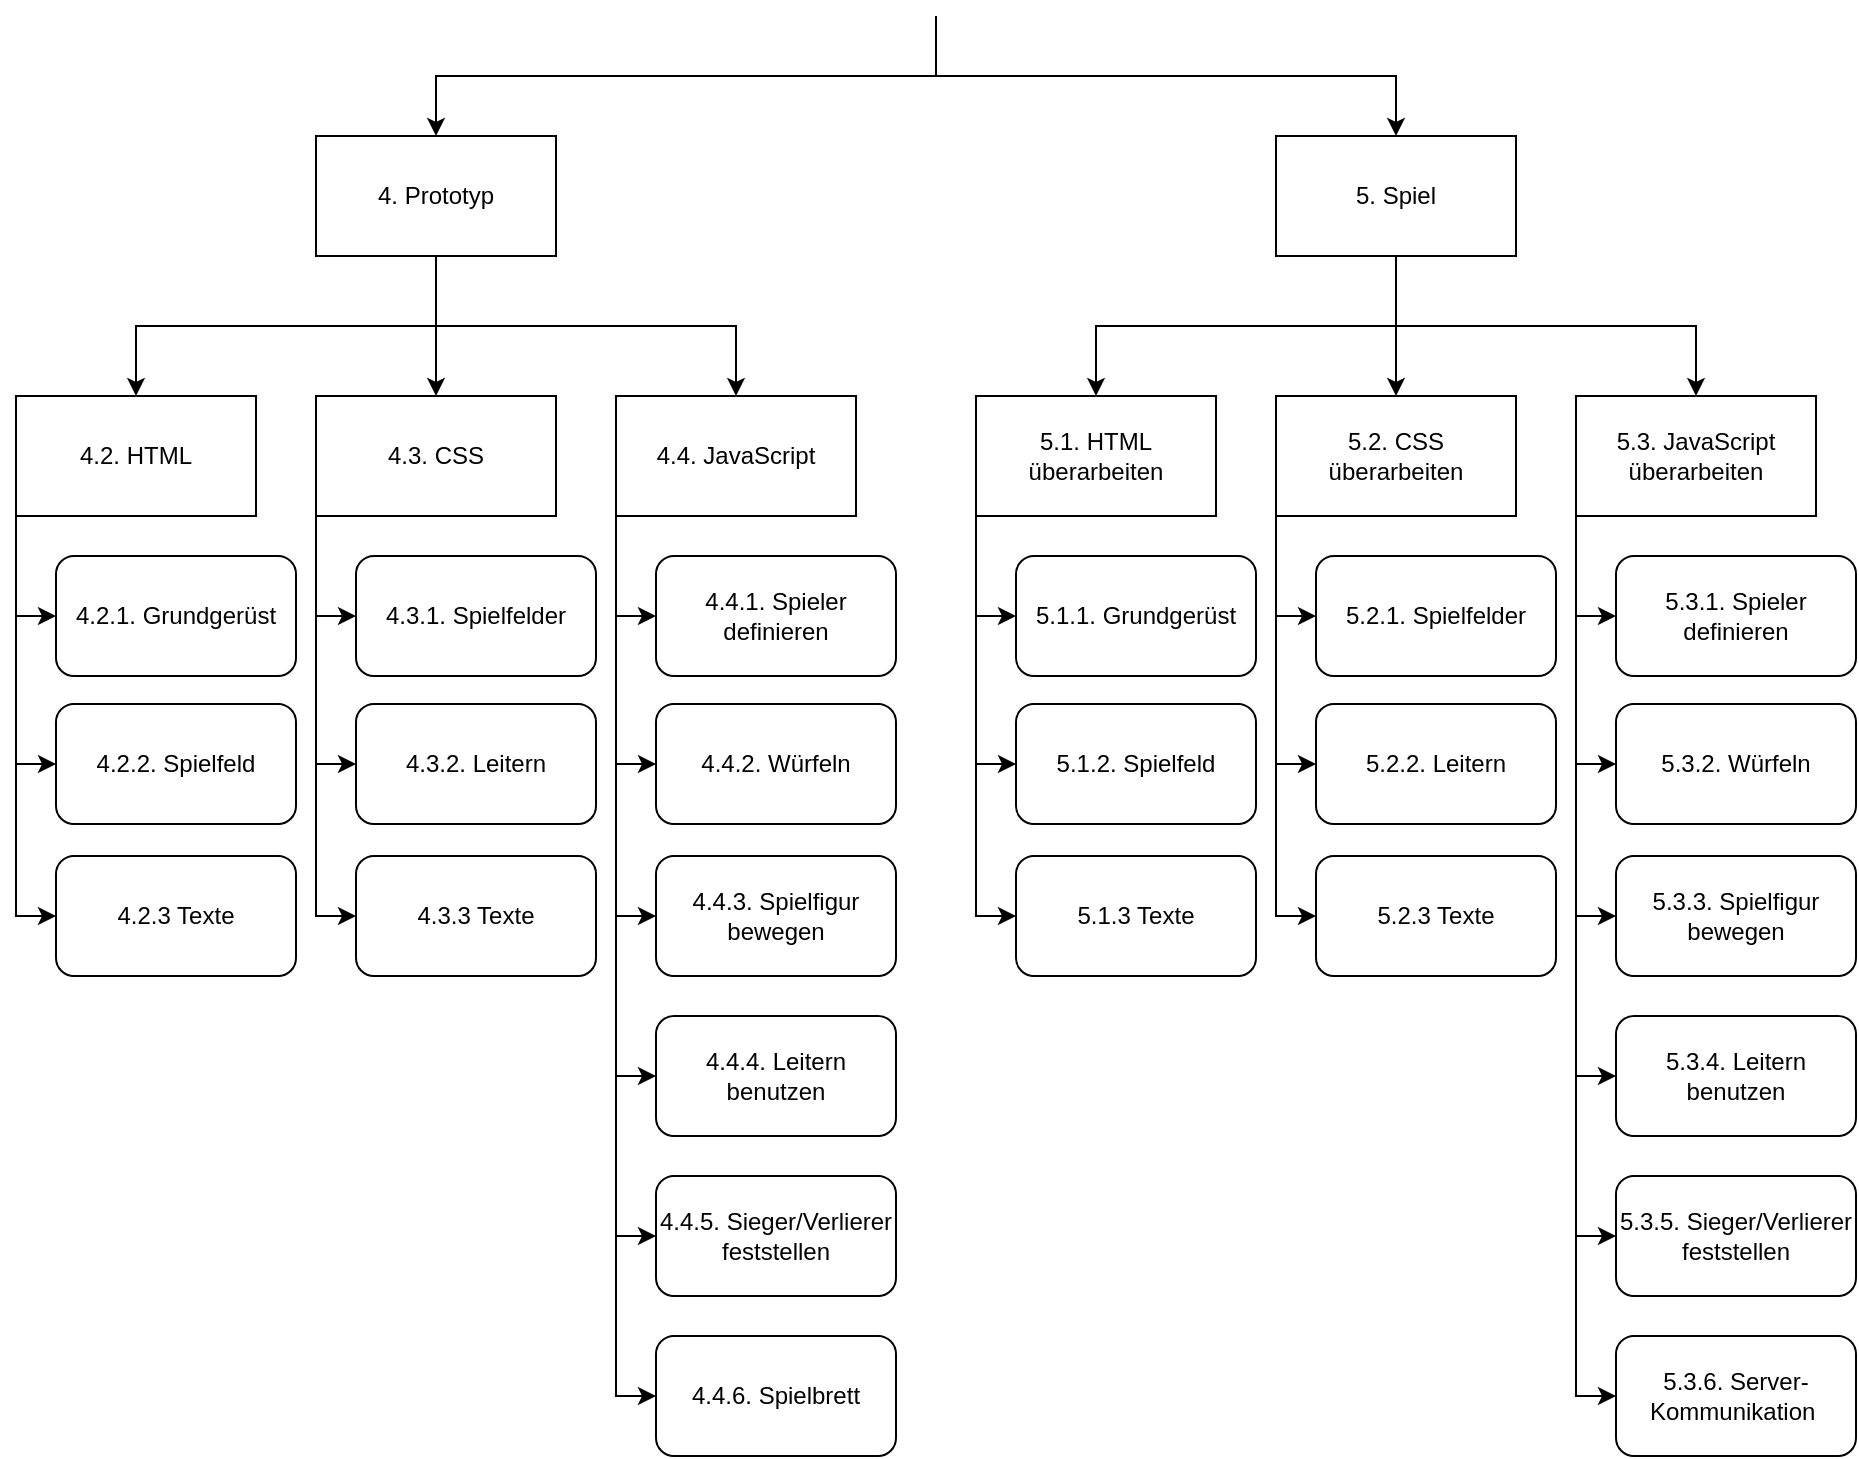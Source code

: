 <mxfile version="18.0.6" type="device"><diagram id="Z_kDL-I8rnlbOUo07qfn" name="Seite-1"><mxGraphModel dx="1278" dy="657" grid="1" gridSize="10" guides="1" tooltips="1" connect="1" arrows="1" fold="1" page="1" pageScale="1" pageWidth="1169" pageHeight="827" math="0" shadow="0"><root><mxCell id="0"/><mxCell id="1" parent="0"/><mxCell id="gsOvIQx9XBHDjJJ4B2__-1" style="edgeStyle=orthogonalEdgeStyle;rounded=0;orthogonalLoop=1;jettySize=auto;html=1;exitX=0;exitY=1;exitDx=0;exitDy=0;entryX=0;entryY=0.5;entryDx=0;entryDy=0;" edge="1" parent="1" source="gbBq6D0N8bntrZD7_JWm-22" target="gbBq6D0N8bntrZD7_JWm-25"><mxGeometry relative="1" as="geometry"/></mxCell><mxCell id="gsOvIQx9XBHDjJJ4B2__-2" style="edgeStyle=orthogonalEdgeStyle;rounded=0;orthogonalLoop=1;jettySize=auto;html=1;exitX=0;exitY=1;exitDx=0;exitDy=0;entryX=0;entryY=0.5;entryDx=0;entryDy=0;" edge="1" parent="1" source="gbBq6D0N8bntrZD7_JWm-22" target="gbBq6D0N8bntrZD7_JWm-41"><mxGeometry relative="1" as="geometry"/></mxCell><mxCell id="gsOvIQx9XBHDjJJ4B2__-3" style="edgeStyle=orthogonalEdgeStyle;rounded=0;orthogonalLoop=1;jettySize=auto;html=1;exitX=0;exitY=1;exitDx=0;exitDy=0;entryX=0;entryY=0.5;entryDx=0;entryDy=0;" edge="1" parent="1" source="gbBq6D0N8bntrZD7_JWm-22" target="gbBq6D0N8bntrZD7_JWm-42"><mxGeometry relative="1" as="geometry"/></mxCell><mxCell id="gbBq6D0N8bntrZD7_JWm-22" value="4.2. HTML" style="rounded=0;whiteSpace=wrap;html=1;" parent="1" vertex="1"><mxGeometry x="119" y="206" width="120" height="60" as="geometry"/></mxCell><mxCell id="gsOvIQx9XBHDjJJ4B2__-4" style="edgeStyle=orthogonalEdgeStyle;rounded=0;orthogonalLoop=1;jettySize=auto;html=1;exitX=0;exitY=1;exitDx=0;exitDy=0;entryX=0;entryY=0.5;entryDx=0;entryDy=0;" edge="1" parent="1" source="gbBq6D0N8bntrZD7_JWm-23" target="gbBq6D0N8bntrZD7_JWm-26"><mxGeometry relative="1" as="geometry"/></mxCell><mxCell id="gsOvIQx9XBHDjJJ4B2__-5" style="edgeStyle=orthogonalEdgeStyle;rounded=0;orthogonalLoop=1;jettySize=auto;html=1;exitX=0;exitY=1;exitDx=0;exitDy=0;entryX=0;entryY=0.5;entryDx=0;entryDy=0;" edge="1" parent="1" source="gbBq6D0N8bntrZD7_JWm-23" target="gbBq6D0N8bntrZD7_JWm-43"><mxGeometry relative="1" as="geometry"/></mxCell><mxCell id="gsOvIQx9XBHDjJJ4B2__-6" style="edgeStyle=orthogonalEdgeStyle;rounded=0;orthogonalLoop=1;jettySize=auto;html=1;exitX=0;exitY=1;exitDx=0;exitDy=0;entryX=0;entryY=0.5;entryDx=0;entryDy=0;" edge="1" parent="1" source="gbBq6D0N8bntrZD7_JWm-23" target="APUUk6FbtsZryj_yHYkz-1"><mxGeometry relative="1" as="geometry"/></mxCell><mxCell id="gbBq6D0N8bntrZD7_JWm-23" value="4.3. CSS" style="rounded=0;whiteSpace=wrap;html=1;" parent="1" vertex="1"><mxGeometry x="269" y="206" width="120" height="60" as="geometry"/></mxCell><mxCell id="gsOvIQx9XBHDjJJ4B2__-8" style="edgeStyle=orthogonalEdgeStyle;rounded=0;orthogonalLoop=1;jettySize=auto;html=1;exitX=0;exitY=1;exitDx=0;exitDy=0;entryX=0;entryY=0.5;entryDx=0;entryDy=0;" edge="1" parent="1" source="gbBq6D0N8bntrZD7_JWm-24" target="gbBq6D0N8bntrZD7_JWm-44"><mxGeometry relative="1" as="geometry"/></mxCell><mxCell id="gsOvIQx9XBHDjJJ4B2__-9" style="edgeStyle=orthogonalEdgeStyle;rounded=0;orthogonalLoop=1;jettySize=auto;html=1;exitX=0;exitY=1;exitDx=0;exitDy=0;entryX=0;entryY=0.5;entryDx=0;entryDy=0;" edge="1" parent="1" source="gbBq6D0N8bntrZD7_JWm-24" target="-EOk6PUjx-pK4iK6B7TH-1"><mxGeometry relative="1" as="geometry"/></mxCell><mxCell id="gsOvIQx9XBHDjJJ4B2__-10" style="edgeStyle=orthogonalEdgeStyle;rounded=0;orthogonalLoop=1;jettySize=auto;html=1;exitX=0;exitY=1;exitDx=0;exitDy=0;entryX=0;entryY=0.5;entryDx=0;entryDy=0;" edge="1" parent="1" source="gbBq6D0N8bntrZD7_JWm-24" target="APUUk6FbtsZryj_yHYkz-2"><mxGeometry relative="1" as="geometry"/></mxCell><mxCell id="gsOvIQx9XBHDjJJ4B2__-11" style="edgeStyle=orthogonalEdgeStyle;rounded=0;orthogonalLoop=1;jettySize=auto;html=1;exitX=0;exitY=1;exitDx=0;exitDy=0;entryX=0;entryY=0.5;entryDx=0;entryDy=0;" edge="1" parent="1" source="gbBq6D0N8bntrZD7_JWm-24" target="APUUk6FbtsZryj_yHYkz-3"><mxGeometry relative="1" as="geometry"/></mxCell><mxCell id="gsOvIQx9XBHDjJJ4B2__-12" style="edgeStyle=orthogonalEdgeStyle;rounded=0;orthogonalLoop=1;jettySize=auto;html=1;exitX=0;exitY=1;exitDx=0;exitDy=0;entryX=0;entryY=0.5;entryDx=0;entryDy=0;" edge="1" parent="1" source="gbBq6D0N8bntrZD7_JWm-24" target="H_iQr3KEPCLOcAiWiK6b-1"><mxGeometry relative="1" as="geometry"/></mxCell><mxCell id="gsOvIQx9XBHDjJJ4B2__-13" style="edgeStyle=orthogonalEdgeStyle;rounded=0;orthogonalLoop=1;jettySize=auto;html=1;exitX=0;exitY=1;exitDx=0;exitDy=0;entryX=0;entryY=0.5;entryDx=0;entryDy=0;" edge="1" parent="1" source="gbBq6D0N8bntrZD7_JWm-24" target="JYIv7YrEuBTFEIO1hS4O-1"><mxGeometry relative="1" as="geometry"/></mxCell><mxCell id="gbBq6D0N8bntrZD7_JWm-24" value="4.4. JavaScript" style="rounded=0;whiteSpace=wrap;html=1;" parent="1" vertex="1"><mxGeometry x="419" y="206" width="120" height="60" as="geometry"/></mxCell><mxCell id="gbBq6D0N8bntrZD7_JWm-25" value="4.2.1. Grundgerüst" style="rounded=1;whiteSpace=wrap;html=1;" parent="1" vertex="1"><mxGeometry x="139" y="286" width="120" height="60" as="geometry"/></mxCell><mxCell id="gbBq6D0N8bntrZD7_JWm-26" value="4.3.1. Spielfelder" style="rounded=1;whiteSpace=wrap;html=1;" parent="1" vertex="1"><mxGeometry x="289" y="286" width="120" height="60" as="geometry"/></mxCell><mxCell id="gbBq6D0N8bntrZD7_JWm-29" style="edgeStyle=orthogonalEdgeStyle;rounded=0;orthogonalLoop=1;jettySize=auto;html=1;exitX=0.5;exitY=1;exitDx=0;exitDy=0;entryX=0.5;entryY=0;entryDx=0;entryDy=0;" parent="1" source="gbBq6D0N8bntrZD7_JWm-28" target="gbBq6D0N8bntrZD7_JWm-22" edge="1"><mxGeometry relative="1" as="geometry"/></mxCell><mxCell id="gbBq6D0N8bntrZD7_JWm-30" style="edgeStyle=orthogonalEdgeStyle;rounded=0;orthogonalLoop=1;jettySize=auto;html=1;exitX=0.5;exitY=1;exitDx=0;exitDy=0;" parent="1" source="gbBq6D0N8bntrZD7_JWm-28" target="gbBq6D0N8bntrZD7_JWm-23" edge="1"><mxGeometry relative="1" as="geometry"/></mxCell><mxCell id="gbBq6D0N8bntrZD7_JWm-31" style="edgeStyle=orthogonalEdgeStyle;rounded=0;orthogonalLoop=1;jettySize=auto;html=1;exitX=0.5;exitY=1;exitDx=0;exitDy=0;entryX=0.5;entryY=0;entryDx=0;entryDy=0;" parent="1" source="gbBq6D0N8bntrZD7_JWm-28" target="gbBq6D0N8bntrZD7_JWm-24" edge="1"><mxGeometry relative="1" as="geometry"/></mxCell><mxCell id="gbBq6D0N8bntrZD7_JWm-39" style="edgeStyle=orthogonalEdgeStyle;rounded=0;orthogonalLoop=1;jettySize=auto;html=1;exitX=0.5;exitY=0;exitDx=0;exitDy=0;endArrow=none;endFill=0;startArrow=classic;startFill=1;" parent="1" source="gbBq6D0N8bntrZD7_JWm-28" edge="1"><mxGeometry relative="1" as="geometry"><mxPoint x="579" y="16" as="targetPoint"/><Array as="points"><mxPoint x="329" y="46"/><mxPoint x="579" y="46"/></Array></mxGeometry></mxCell><mxCell id="gbBq6D0N8bntrZD7_JWm-28" value="4. Prototyp" style="rounded=0;whiteSpace=wrap;html=1;" parent="1" vertex="1"><mxGeometry x="269" y="76" width="120" height="60" as="geometry"/></mxCell><mxCell id="gbBq6D0N8bntrZD7_JWm-36" style="edgeStyle=orthogonalEdgeStyle;rounded=0;orthogonalLoop=1;jettySize=auto;html=1;exitX=0.5;exitY=1;exitDx=0;exitDy=0;entryX=0.5;entryY=0;entryDx=0;entryDy=0;" parent="1" source="gbBq6D0N8bntrZD7_JWm-32" target="gbBq6D0N8bntrZD7_JWm-33" edge="1"><mxGeometry relative="1" as="geometry"/></mxCell><mxCell id="gbBq6D0N8bntrZD7_JWm-37" style="edgeStyle=orthogonalEdgeStyle;rounded=0;orthogonalLoop=1;jettySize=auto;html=1;exitX=0.5;exitY=1;exitDx=0;exitDy=0;" parent="1" source="gbBq6D0N8bntrZD7_JWm-32" target="gbBq6D0N8bntrZD7_JWm-34" edge="1"><mxGeometry relative="1" as="geometry"/></mxCell><mxCell id="gbBq6D0N8bntrZD7_JWm-38" style="edgeStyle=orthogonalEdgeStyle;rounded=0;orthogonalLoop=1;jettySize=auto;html=1;exitX=0.5;exitY=1;exitDx=0;exitDy=0;" parent="1" source="gbBq6D0N8bntrZD7_JWm-32" target="gbBq6D0N8bntrZD7_JWm-35" edge="1"><mxGeometry relative="1" as="geometry"/></mxCell><mxCell id="gbBq6D0N8bntrZD7_JWm-40" style="edgeStyle=orthogonalEdgeStyle;rounded=0;orthogonalLoop=1;jettySize=auto;html=1;exitX=0.5;exitY=0;exitDx=0;exitDy=0;endArrow=none;endFill=0;startArrow=classic;startFill=1;" parent="1" source="gbBq6D0N8bntrZD7_JWm-32" edge="1"><mxGeometry relative="1" as="geometry"><mxPoint x="579" y="16" as="targetPoint"/><Array as="points"><mxPoint x="809" y="46"/><mxPoint x="579" y="46"/></Array></mxGeometry></mxCell><mxCell id="gbBq6D0N8bntrZD7_JWm-32" value="5. Spiel" style="rounded=0;whiteSpace=wrap;html=1;" parent="1" vertex="1"><mxGeometry x="749" y="76" width="120" height="60" as="geometry"/></mxCell><mxCell id="gsOvIQx9XBHDjJJ4B2__-14" style="edgeStyle=orthogonalEdgeStyle;rounded=0;orthogonalLoop=1;jettySize=auto;html=1;exitX=0;exitY=1;exitDx=0;exitDy=0;entryX=0;entryY=0.5;entryDx=0;entryDy=0;" edge="1" parent="1" source="gbBq6D0N8bntrZD7_JWm-33" target="-EOk6PUjx-pK4iK6B7TH-2"><mxGeometry relative="1" as="geometry"/></mxCell><mxCell id="gsOvIQx9XBHDjJJ4B2__-15" style="edgeStyle=orthogonalEdgeStyle;rounded=0;orthogonalLoop=1;jettySize=auto;html=1;exitX=0;exitY=1;exitDx=0;exitDy=0;entryX=0;entryY=0.5;entryDx=0;entryDy=0;" edge="1" parent="1" source="gbBq6D0N8bntrZD7_JWm-33" target="H_iQr3KEPCLOcAiWiK6b-2"><mxGeometry relative="1" as="geometry"/></mxCell><mxCell id="gsOvIQx9XBHDjJJ4B2__-16" style="edgeStyle=orthogonalEdgeStyle;rounded=0;orthogonalLoop=1;jettySize=auto;html=1;exitX=0;exitY=1;exitDx=0;exitDy=0;entryX=0;entryY=0.5;entryDx=0;entryDy=0;" edge="1" parent="1" source="gbBq6D0N8bntrZD7_JWm-33" target="H_iQr3KEPCLOcAiWiK6b-3"><mxGeometry relative="1" as="geometry"/></mxCell><mxCell id="gbBq6D0N8bntrZD7_JWm-33" value="5.1. HTML überarbeiten" style="rounded=0;whiteSpace=wrap;html=1;" parent="1" vertex="1"><mxGeometry x="599" y="206" width="120" height="60" as="geometry"/></mxCell><mxCell id="gsOvIQx9XBHDjJJ4B2__-17" style="edgeStyle=orthogonalEdgeStyle;rounded=0;orthogonalLoop=1;jettySize=auto;html=1;exitX=0;exitY=1;exitDx=0;exitDy=0;entryX=0;entryY=0.5;entryDx=0;entryDy=0;" edge="1" parent="1" source="gbBq6D0N8bntrZD7_JWm-34" target="-EOk6PUjx-pK4iK6B7TH-3"><mxGeometry relative="1" as="geometry"/></mxCell><mxCell id="gsOvIQx9XBHDjJJ4B2__-18" style="edgeStyle=orthogonalEdgeStyle;rounded=0;orthogonalLoop=1;jettySize=auto;html=1;exitX=0;exitY=1;exitDx=0;exitDy=0;entryX=0;entryY=0.5;entryDx=0;entryDy=0;" edge="1" parent="1" source="gbBq6D0N8bntrZD7_JWm-34" target="H_iQr3KEPCLOcAiWiK6b-4"><mxGeometry relative="1" as="geometry"/></mxCell><mxCell id="gsOvIQx9XBHDjJJ4B2__-19" style="edgeStyle=orthogonalEdgeStyle;rounded=0;orthogonalLoop=1;jettySize=auto;html=1;exitX=0;exitY=1;exitDx=0;exitDy=0;entryX=0;entryY=0.5;entryDx=0;entryDy=0;" edge="1" parent="1" source="gbBq6D0N8bntrZD7_JWm-34" target="H_iQr3KEPCLOcAiWiK6b-10"><mxGeometry relative="1" as="geometry"/></mxCell><mxCell id="gbBq6D0N8bntrZD7_JWm-34" value="5.2. CSS überarbeiten" style="rounded=0;whiteSpace=wrap;html=1;" parent="1" vertex="1"><mxGeometry x="749" y="206" width="120" height="60" as="geometry"/></mxCell><mxCell id="gsOvIQx9XBHDjJJ4B2__-20" style="edgeStyle=orthogonalEdgeStyle;rounded=0;orthogonalLoop=1;jettySize=auto;html=1;exitX=0;exitY=1;exitDx=0;exitDy=0;entryX=0;entryY=0.5;entryDx=0;entryDy=0;" edge="1" parent="1" source="gbBq6D0N8bntrZD7_JWm-35" target="H_iQr3KEPCLOcAiWiK6b-5"><mxGeometry relative="1" as="geometry"/></mxCell><mxCell id="gsOvIQx9XBHDjJJ4B2__-21" style="edgeStyle=orthogonalEdgeStyle;rounded=0;orthogonalLoop=1;jettySize=auto;html=1;exitX=0;exitY=1;exitDx=0;exitDy=0;entryX=0;entryY=0.5;entryDx=0;entryDy=0;" edge="1" parent="1" source="gbBq6D0N8bntrZD7_JWm-35" target="H_iQr3KEPCLOcAiWiK6b-6"><mxGeometry relative="1" as="geometry"/></mxCell><mxCell id="gsOvIQx9XBHDjJJ4B2__-22" style="edgeStyle=orthogonalEdgeStyle;rounded=0;orthogonalLoop=1;jettySize=auto;html=1;exitX=0;exitY=1;exitDx=0;exitDy=0;entryX=0;entryY=0.5;entryDx=0;entryDy=0;" edge="1" parent="1" source="gbBq6D0N8bntrZD7_JWm-35" target="H_iQr3KEPCLOcAiWiK6b-7"><mxGeometry relative="1" as="geometry"/></mxCell><mxCell id="gsOvIQx9XBHDjJJ4B2__-23" style="edgeStyle=orthogonalEdgeStyle;rounded=0;orthogonalLoop=1;jettySize=auto;html=1;exitX=0;exitY=1;exitDx=0;exitDy=0;entryX=0;entryY=0.5;entryDx=0;entryDy=0;" edge="1" parent="1" source="gbBq6D0N8bntrZD7_JWm-35" target="H_iQr3KEPCLOcAiWiK6b-8"><mxGeometry relative="1" as="geometry"/></mxCell><mxCell id="gsOvIQx9XBHDjJJ4B2__-24" style="edgeStyle=orthogonalEdgeStyle;rounded=0;orthogonalLoop=1;jettySize=auto;html=1;exitX=0;exitY=1;exitDx=0;exitDy=0;entryX=0;entryY=0.5;entryDx=0;entryDy=0;" edge="1" parent="1" source="gbBq6D0N8bntrZD7_JWm-35" target="H_iQr3KEPCLOcAiWiK6b-9"><mxGeometry relative="1" as="geometry"/></mxCell><mxCell id="gsOvIQx9XBHDjJJ4B2__-25" style="edgeStyle=orthogonalEdgeStyle;rounded=0;orthogonalLoop=1;jettySize=auto;html=1;exitX=0;exitY=1;exitDx=0;exitDy=0;entryX=0;entryY=0.5;entryDx=0;entryDy=0;" edge="1" parent="1" source="gbBq6D0N8bntrZD7_JWm-35" target="APUUk6FbtsZryj_yHYkz-4"><mxGeometry relative="1" as="geometry"/></mxCell><mxCell id="gbBq6D0N8bntrZD7_JWm-35" value="5.3. JavaScript überarbeiten" style="rounded=0;whiteSpace=wrap;html=1;" parent="1" vertex="1"><mxGeometry x="899" y="206" width="120" height="60" as="geometry"/></mxCell><mxCell id="gbBq6D0N8bntrZD7_JWm-41" value="4.2.2. Spielfeld" style="rounded=1;whiteSpace=wrap;html=1;" parent="1" vertex="1"><mxGeometry x="139" y="360" width="120" height="60" as="geometry"/></mxCell><mxCell id="gbBq6D0N8bntrZD7_JWm-42" value="4.2.3 Texte" style="rounded=1;whiteSpace=wrap;html=1;" parent="1" vertex="1"><mxGeometry x="139" y="436" width="120" height="60" as="geometry"/></mxCell><mxCell id="gbBq6D0N8bntrZD7_JWm-43" value="4.3.2. Leitern" style="rounded=1;whiteSpace=wrap;html=1;" parent="1" vertex="1"><mxGeometry x="289" y="360" width="120" height="60" as="geometry"/></mxCell><mxCell id="gbBq6D0N8bntrZD7_JWm-44" value="4.4.1. Spieler definieren" style="rounded=1;whiteSpace=wrap;html=1;" parent="1" vertex="1"><mxGeometry x="439" y="286" width="120" height="60" as="geometry"/></mxCell><mxCell id="-EOk6PUjx-pK4iK6B7TH-1" value="4.4.2. Würfeln" style="rounded=1;whiteSpace=wrap;html=1;" parent="1" vertex="1"><mxGeometry x="439" y="360" width="120" height="60" as="geometry"/></mxCell><mxCell id="-EOk6PUjx-pK4iK6B7TH-2" value="5.1.1. Grundgerüst" style="rounded=1;whiteSpace=wrap;html=1;" parent="1" vertex="1"><mxGeometry x="619" y="286" width="120" height="60" as="geometry"/></mxCell><mxCell id="-EOk6PUjx-pK4iK6B7TH-3" value="5.2.1. Spielfelder" style="rounded=1;whiteSpace=wrap;html=1;" parent="1" vertex="1"><mxGeometry x="769" y="286" width="120" height="60" as="geometry"/></mxCell><mxCell id="APUUk6FbtsZryj_yHYkz-1" value="4.3.3 Texte" style="rounded=1;whiteSpace=wrap;html=1;" parent="1" vertex="1"><mxGeometry x="289" y="436" width="120" height="60" as="geometry"/></mxCell><mxCell id="APUUk6FbtsZryj_yHYkz-2" value="4.4.3. Spielfigur bewegen" style="rounded=1;whiteSpace=wrap;html=1;" parent="1" vertex="1"><mxGeometry x="439" y="436" width="120" height="60" as="geometry"/></mxCell><mxCell id="APUUk6FbtsZryj_yHYkz-3" value="4.4.4. Leitern benutzen" style="rounded=1;whiteSpace=wrap;html=1;" parent="1" vertex="1"><mxGeometry x="439" y="516" width="120" height="60" as="geometry"/></mxCell><mxCell id="APUUk6FbtsZryj_yHYkz-4" value="5.3.6. Server-Kommunikation&amp;nbsp;" style="rounded=1;whiteSpace=wrap;html=1;" parent="1" vertex="1"><mxGeometry x="919" y="676" width="120" height="60" as="geometry"/></mxCell><mxCell id="H_iQr3KEPCLOcAiWiK6b-1" value="4.4.5. Sieger/Verlierer feststellen" style="rounded=1;whiteSpace=wrap;html=1;" parent="1" vertex="1"><mxGeometry x="439" y="596" width="120" height="60" as="geometry"/></mxCell><mxCell id="H_iQr3KEPCLOcAiWiK6b-2" value="5.1.2. Spielfeld" style="rounded=1;whiteSpace=wrap;html=1;" parent="1" vertex="1"><mxGeometry x="619" y="360" width="120" height="60" as="geometry"/></mxCell><mxCell id="H_iQr3KEPCLOcAiWiK6b-3" value="5.1.3 Texte" style="rounded=1;whiteSpace=wrap;html=1;" parent="1" vertex="1"><mxGeometry x="619" y="436" width="120" height="60" as="geometry"/></mxCell><mxCell id="H_iQr3KEPCLOcAiWiK6b-4" value="5.2.2. Leitern" style="rounded=1;whiteSpace=wrap;html=1;" parent="1" vertex="1"><mxGeometry x="769" y="360" width="120" height="60" as="geometry"/></mxCell><mxCell id="H_iQr3KEPCLOcAiWiK6b-5" value="5.3.1. Spieler definieren" style="rounded=1;whiteSpace=wrap;html=1;" parent="1" vertex="1"><mxGeometry x="919" y="286" width="120" height="60" as="geometry"/></mxCell><mxCell id="H_iQr3KEPCLOcAiWiK6b-6" value="5.3.2. Würfeln" style="rounded=1;whiteSpace=wrap;html=1;" parent="1" vertex="1"><mxGeometry x="919" y="360" width="120" height="60" as="geometry"/></mxCell><mxCell id="H_iQr3KEPCLOcAiWiK6b-7" value="5.3.3. Spielfigur bewegen" style="rounded=1;whiteSpace=wrap;html=1;" parent="1" vertex="1"><mxGeometry x="919" y="436" width="120" height="60" as="geometry"/></mxCell><mxCell id="H_iQr3KEPCLOcAiWiK6b-8" value="5.3.4. Leitern benutzen" style="rounded=1;whiteSpace=wrap;html=1;" parent="1" vertex="1"><mxGeometry x="919" y="516" width="120" height="60" as="geometry"/></mxCell><mxCell id="H_iQr3KEPCLOcAiWiK6b-9" value="5.3.5. Sieger/Verlierer feststellen" style="rounded=1;whiteSpace=wrap;html=1;" parent="1" vertex="1"><mxGeometry x="919" y="596" width="120" height="60" as="geometry"/></mxCell><mxCell id="H_iQr3KEPCLOcAiWiK6b-10" value="5.2.3 Texte" style="rounded=1;whiteSpace=wrap;html=1;" parent="1" vertex="1"><mxGeometry x="769" y="436" width="120" height="60" as="geometry"/></mxCell><mxCell id="JYIv7YrEuBTFEIO1hS4O-1" value="4.4.6. Spielbrett" style="rounded=1;whiteSpace=wrap;html=1;" parent="1" vertex="1"><mxGeometry x="439" y="676" width="120" height="60" as="geometry"/></mxCell></root></mxGraphModel></diagram></mxfile>